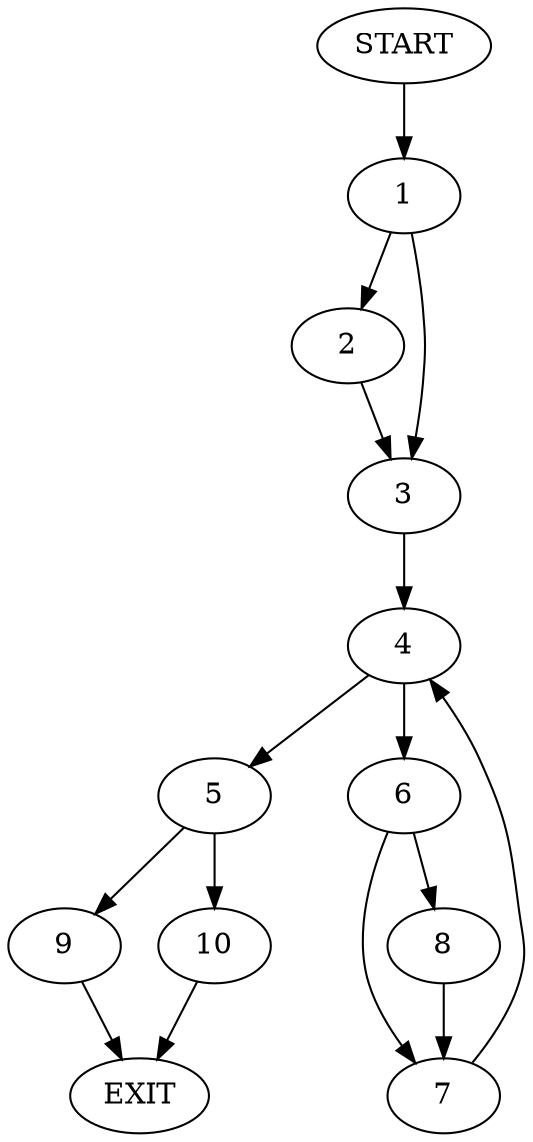 digraph {
0 [label="START"]
11 [label="EXIT"]
0 -> 1
1 -> 2
1 -> 3
3 -> 4
2 -> 3
4 -> 5
4 -> 6
6 -> 7
6 -> 8
5 -> 9
5 -> 10
8 -> 7
7 -> 4
10 -> 11
9 -> 11
}
